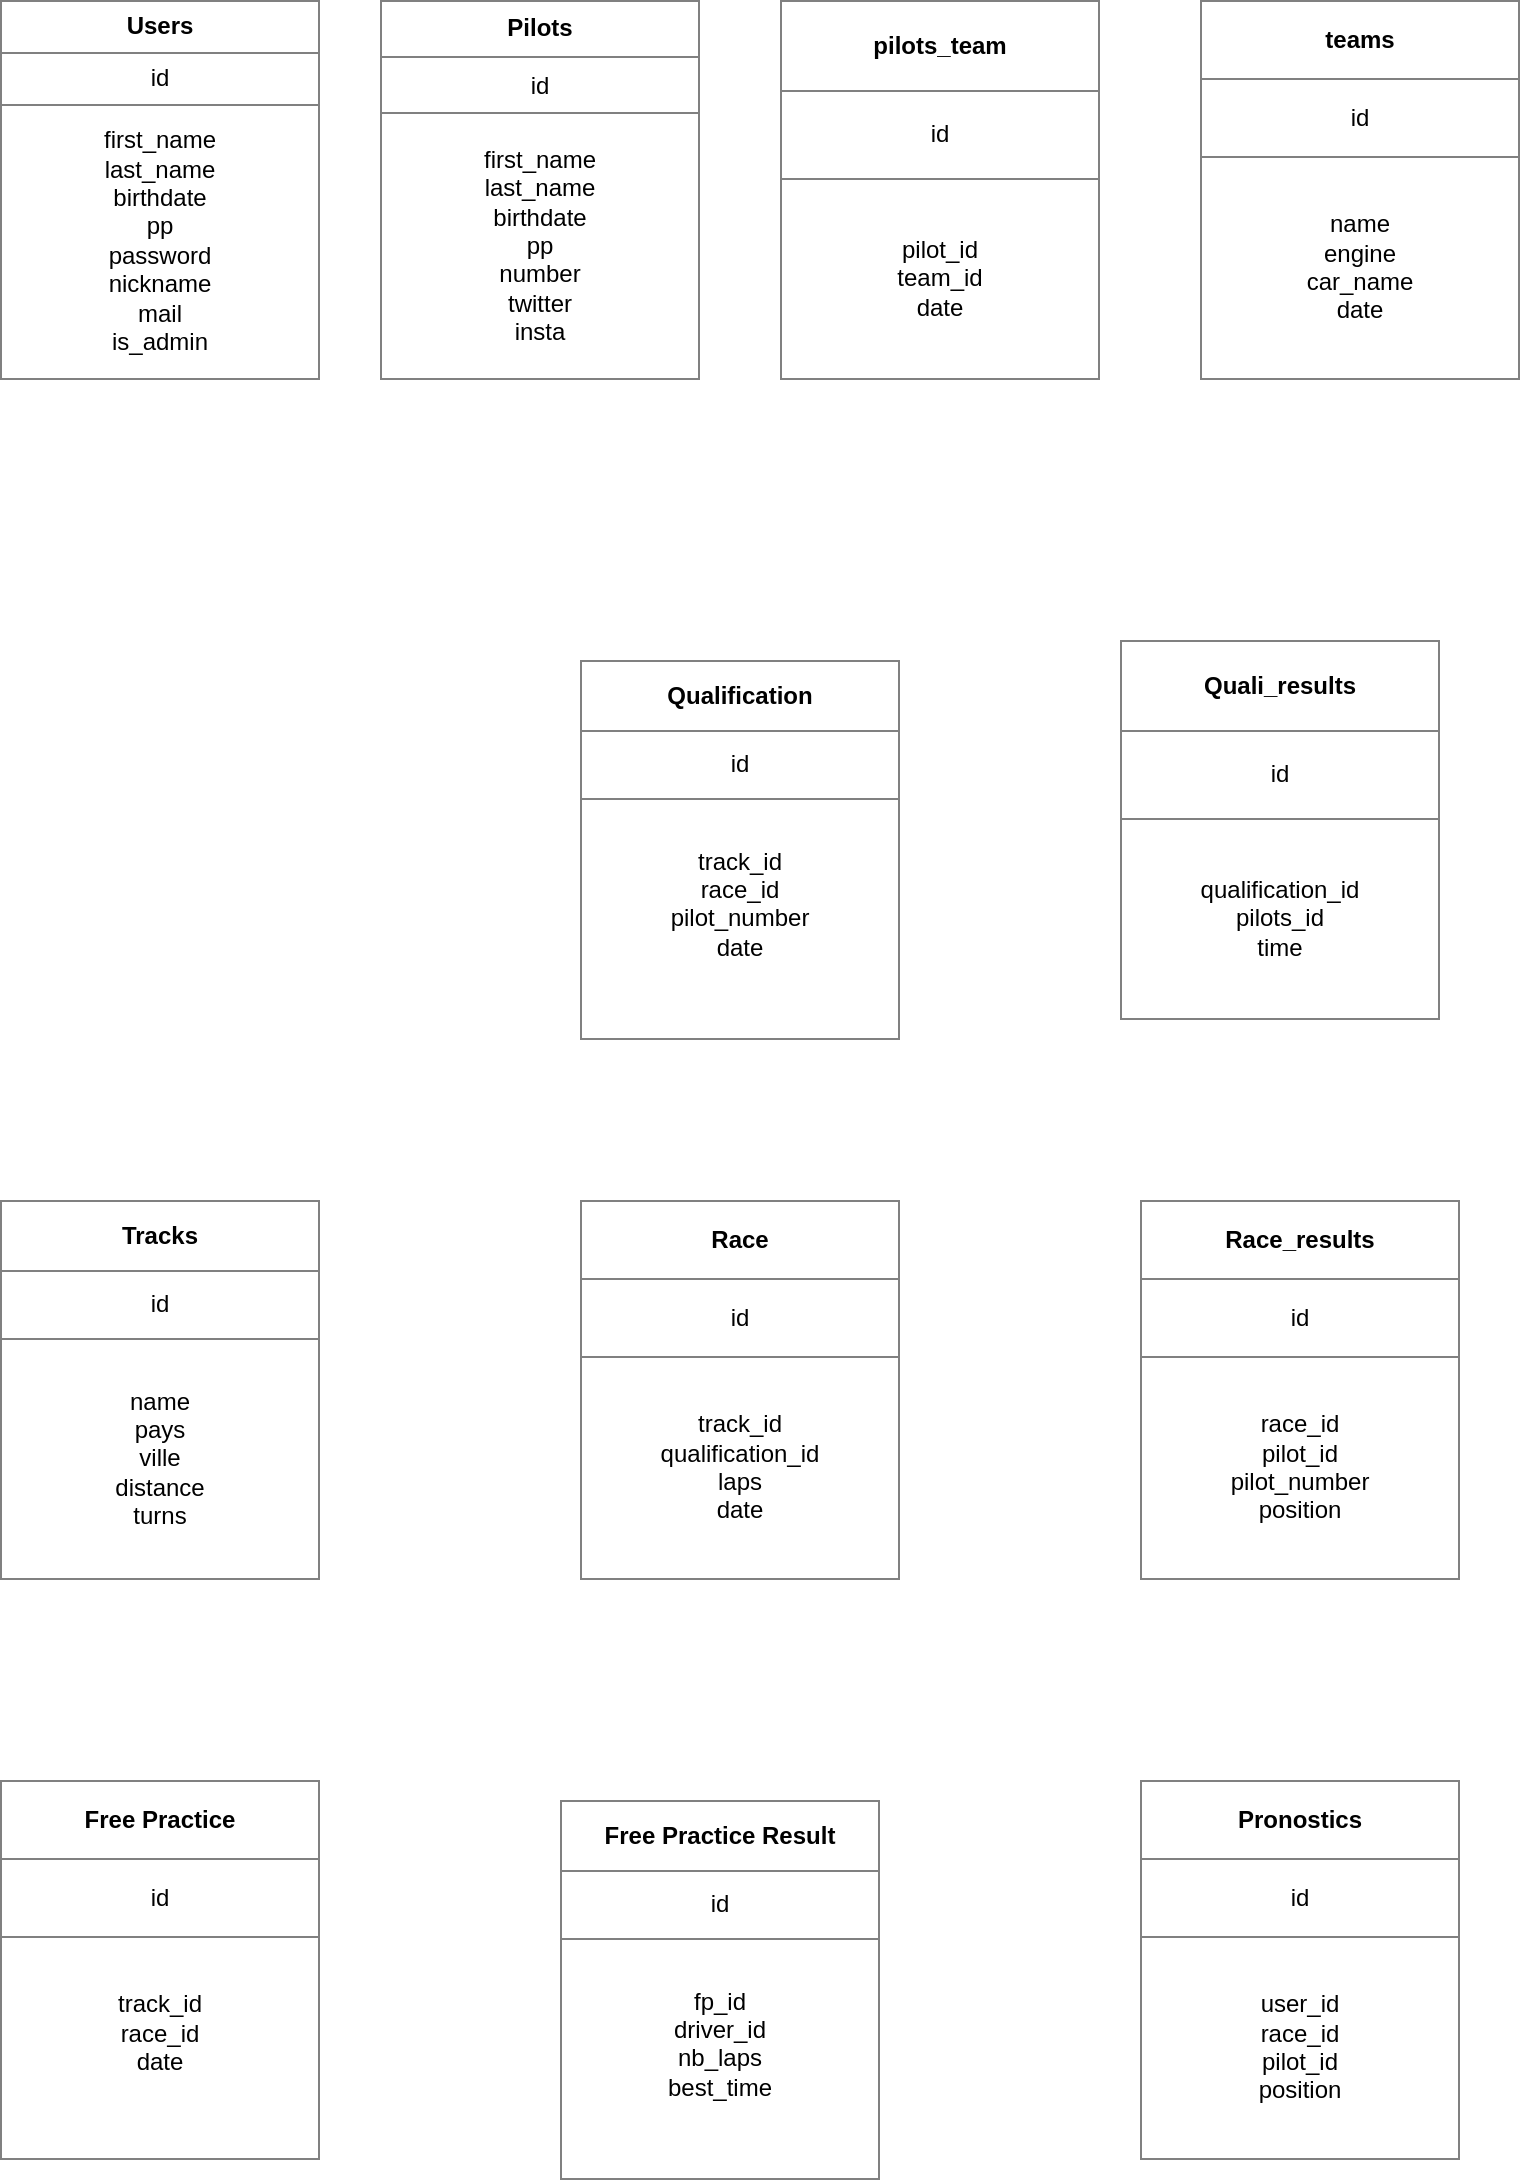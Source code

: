 <mxfile version="12.9.9" type="device"><diagram id="zQZaJZH5et5urHRRD3Zb" name="Page-1"><mxGraphModel dx="1426" dy="833" grid="1" gridSize="10" guides="1" tooltips="1" connect="1" arrows="1" fold="1" page="1" pageScale="1" pageWidth="827" pageHeight="1169" math="0" shadow="0"><root><mxCell id="0"/><mxCell id="1" parent="0"/><mxCell id="Xyptbl-YBqAfGsYxMHBt-1" value="&lt;table border=&quot;1&quot; width=&quot;100%&quot; cellpadding=&quot;4&quot; style=&quot;width: 100% ; height: 100% ; border-collapse: collapse&quot;&gt;&lt;tbody&gt;&lt;tr&gt;&lt;th align=&quot;center&quot;&gt;&lt;b&gt;Users&lt;/b&gt;&lt;/th&gt;&lt;/tr&gt;&lt;tr&gt;&lt;td align=&quot;center&quot;&gt;id&lt;/td&gt;&lt;/tr&gt;&lt;tr&gt;&lt;td align=&quot;center&quot;&gt;first_name&lt;br&gt;last_name&lt;br&gt;birthdate&lt;br&gt;pp&lt;br&gt;password&lt;br&gt;nickname&lt;br&gt;mail&lt;br&gt;is_admin&lt;/td&gt;&lt;/tr&gt;&lt;/tbody&gt;&lt;/table&gt;" style="text;html=1;strokeColor=none;fillColor=none;overflow=fill;" vertex="1" parent="1"><mxGeometry x="40" y="30" width="160" height="190" as="geometry"/></mxCell><mxCell id="Xyptbl-YBqAfGsYxMHBt-2" value="&lt;table border=&quot;1&quot; width=&quot;100%&quot; cellpadding=&quot;4&quot; style=&quot;width: 100% ; height: 100% ; border-collapse: collapse&quot;&gt;&lt;tbody&gt;&lt;tr&gt;&lt;th align=&quot;center&quot;&gt;Pilots&lt;/th&gt;&lt;/tr&gt;&lt;tr&gt;&lt;td align=&quot;center&quot;&gt;id&lt;/td&gt;&lt;/tr&gt;&lt;tr&gt;&lt;td align=&quot;center&quot;&gt;first_name&lt;br&gt;last_name&lt;br&gt;birthdate&lt;br&gt;pp&lt;br&gt;number&lt;br&gt;twitter&lt;br&gt;insta&lt;br&gt;&lt;/td&gt;&lt;/tr&gt;&lt;/tbody&gt;&lt;/table&gt;" style="text;html=1;strokeColor=none;fillColor=none;overflow=fill;" vertex="1" parent="1"><mxGeometry x="230" y="30" width="160" height="190" as="geometry"/></mxCell><mxCell id="Xyptbl-YBqAfGsYxMHBt-3" value="&lt;table border=&quot;1&quot; width=&quot;100%&quot; cellpadding=&quot;4&quot; style=&quot;width: 100% ; height: 100% ; border-collapse: collapse&quot;&gt;&lt;tbody&gt;&lt;tr&gt;&lt;th align=&quot;center&quot;&gt;Pronostics&lt;/th&gt;&lt;/tr&gt;&lt;tr&gt;&lt;td align=&quot;center&quot;&gt;id&lt;br&gt;&lt;/td&gt;&lt;/tr&gt;&lt;tr&gt;&lt;td align=&quot;center&quot;&gt;user_id&lt;br&gt;race_id&lt;br&gt;pilot_id&lt;br&gt;position&lt;/td&gt;&lt;/tr&gt;&lt;/tbody&gt;&lt;/table&gt;" style="text;html=1;strokeColor=none;fillColor=none;overflow=fill;" vertex="1" parent="1"><mxGeometry x="610" y="920" width="160" height="190" as="geometry"/></mxCell><mxCell id="Xyptbl-YBqAfGsYxMHBt-4" value="&lt;table border=&quot;1&quot; width=&quot;100%&quot; cellpadding=&quot;4&quot; style=&quot;width: 100% ; height: 100% ; border-collapse: collapse&quot;&gt;&lt;tbody&gt;&lt;tr&gt;&lt;th align=&quot;center&quot;&gt;Tracks&lt;/th&gt;&lt;/tr&gt;&lt;tr&gt;&lt;td align=&quot;center&quot;&gt;id&lt;/td&gt;&lt;/tr&gt;&lt;tr&gt;&lt;td align=&quot;center&quot;&gt;name&lt;br&gt;pays&lt;br&gt;ville&lt;br&gt;distance&lt;br&gt;turns&lt;/td&gt;&lt;/tr&gt;&lt;/tbody&gt;&lt;/table&gt;" style="text;html=1;strokeColor=none;fillColor=none;overflow=fill;" vertex="1" parent="1"><mxGeometry x="40" y="630" width="160" height="190" as="geometry"/></mxCell><mxCell id="Xyptbl-YBqAfGsYxMHBt-6" value="&lt;table border=&quot;1&quot; width=&quot;100%&quot; cellpadding=&quot;4&quot; style=&quot;width: 100% ; height: 100% ; border-collapse: collapse&quot;&gt;&lt;tbody&gt;&lt;tr&gt;&lt;th align=&quot;center&quot;&gt;Race&lt;/th&gt;&lt;/tr&gt;&lt;tr&gt;&lt;td align=&quot;center&quot;&gt;id&lt;/td&gt;&lt;/tr&gt;&lt;tr&gt;&lt;td align=&quot;center&quot;&gt;track_id&lt;br&gt;qualification_id&lt;br&gt;laps&lt;br&gt;date&lt;/td&gt;&lt;/tr&gt;&lt;/tbody&gt;&lt;/table&gt;" style="text;html=1;strokeColor=none;fillColor=none;overflow=fill;" vertex="1" parent="1"><mxGeometry x="330" y="630" width="160" height="190" as="geometry"/></mxCell><mxCell id="Xyptbl-YBqAfGsYxMHBt-7" value="&lt;table border=&quot;1&quot; width=&quot;100%&quot; cellpadding=&quot;4&quot; style=&quot;width: 100% ; height: 100% ; border-collapse: collapse&quot;&gt;&lt;tbody&gt;&lt;tr&gt;&lt;th align=&quot;center&quot;&gt;Qualification&lt;/th&gt;&lt;/tr&gt;&lt;tr&gt;&lt;td align=&quot;center&quot;&gt;id&lt;/td&gt;&lt;/tr&gt;&lt;tr&gt;&lt;td align=&quot;center&quot;&gt;track_id&lt;br&gt;race_id&lt;br&gt;pilot_number&lt;br&gt;date&lt;br&gt;&lt;br&gt;&lt;/td&gt;&lt;/tr&gt;&lt;/tbody&gt;&lt;/table&gt;" style="text;html=1;strokeColor=none;fillColor=none;overflow=fill;" vertex="1" parent="1"><mxGeometry x="330" y="360" width="160" height="190" as="geometry"/></mxCell><mxCell id="Xyptbl-YBqAfGsYxMHBt-10" value="&lt;table border=&quot;1&quot; width=&quot;100%&quot; cellpadding=&quot;4&quot; style=&quot;width: 100% ; height: 100% ; border-collapse: collapse&quot;&gt;&lt;tbody&gt;&lt;tr&gt;&lt;th align=&quot;center&quot;&gt;Quali_results&lt;/th&gt;&lt;/tr&gt;&lt;tr&gt;&lt;td align=&quot;center&quot;&gt;id&lt;/td&gt;&lt;/tr&gt;&lt;tr&gt;&lt;td align=&quot;center&quot;&gt;qualification_id&lt;br&gt;pilots_id&lt;br&gt;time&lt;/td&gt;&lt;/tr&gt;&lt;/tbody&gt;&lt;/table&gt;" style="text;html=1;strokeColor=none;fillColor=none;overflow=fill;" vertex="1" parent="1"><mxGeometry x="600" y="350" width="160" height="190" as="geometry"/></mxCell><mxCell id="Xyptbl-YBqAfGsYxMHBt-11" value="&lt;table border=&quot;1&quot; width=&quot;100%&quot; cellpadding=&quot;4&quot; style=&quot;width: 100% ; height: 100% ; border-collapse: collapse&quot;&gt;&lt;tbody&gt;&lt;tr&gt;&lt;th align=&quot;center&quot;&gt;pilots_team&lt;/th&gt;&lt;/tr&gt;&lt;tr&gt;&lt;td align=&quot;center&quot;&gt;id&lt;/td&gt;&lt;/tr&gt;&lt;tr&gt;&lt;td align=&quot;center&quot;&gt;pilot_id&lt;br&gt;team_id&lt;br&gt;date&lt;/td&gt;&lt;/tr&gt;&lt;/tbody&gt;&lt;/table&gt;" style="text;html=1;strokeColor=none;fillColor=none;overflow=fill;" vertex="1" parent="1"><mxGeometry x="430" y="30" width="160" height="190" as="geometry"/></mxCell><mxCell id="Xyptbl-YBqAfGsYxMHBt-13" value="&lt;table border=&quot;1&quot; width=&quot;100%&quot; cellpadding=&quot;4&quot; style=&quot;width: 100% ; height: 100% ; border-collapse: collapse&quot;&gt;&lt;tbody&gt;&lt;tr&gt;&lt;th align=&quot;center&quot;&gt;teams&lt;/th&gt;&lt;/tr&gt;&lt;tr&gt;&lt;td align=&quot;center&quot;&gt;id&lt;/td&gt;&lt;/tr&gt;&lt;tr&gt;&lt;td align=&quot;center&quot;&gt;name&lt;br&gt;engine&lt;br&gt;car_name&lt;br&gt;date&lt;/td&gt;&lt;/tr&gt;&lt;/tbody&gt;&lt;/table&gt;" style="text;html=1;strokeColor=none;fillColor=none;overflow=fill;" vertex="1" parent="1"><mxGeometry x="640" y="30" width="160" height="190" as="geometry"/></mxCell><mxCell id="Xyptbl-YBqAfGsYxMHBt-14" value="&lt;table border=&quot;1&quot; width=&quot;100%&quot; cellpadding=&quot;4&quot; style=&quot;width: 100% ; height: 100% ; border-collapse: collapse&quot;&gt;&lt;tbody&gt;&lt;tr&gt;&lt;th align=&quot;center&quot;&gt;Race_results&lt;/th&gt;&lt;/tr&gt;&lt;tr&gt;&lt;td align=&quot;center&quot;&gt;id&lt;/td&gt;&lt;/tr&gt;&lt;tr&gt;&lt;td align=&quot;center&quot;&gt;race_id&lt;br&gt;pilot_id&lt;br&gt;pilot_number&lt;br&gt;position&lt;br&gt;&lt;/td&gt;&lt;/tr&gt;&lt;/tbody&gt;&lt;/table&gt;" style="text;html=1;strokeColor=none;fillColor=none;overflow=fill;" vertex="1" parent="1"><mxGeometry x="610" y="630" width="160" height="190" as="geometry"/></mxCell><mxCell id="Xyptbl-YBqAfGsYxMHBt-15" value="&lt;table border=&quot;1&quot; width=&quot;100%&quot; cellpadding=&quot;4&quot; style=&quot;width: 100% ; height: 100% ; border-collapse: collapse&quot;&gt;&lt;tbody&gt;&lt;tr&gt;&lt;th align=&quot;center&quot;&gt;Free Practice&lt;/th&gt;&lt;/tr&gt;&lt;tr&gt;&lt;td align=&quot;center&quot;&gt;id&lt;/td&gt;&lt;/tr&gt;&lt;tr&gt;&lt;td align=&quot;center&quot;&gt;track_id&lt;br&gt;race_id&lt;br&gt;date&lt;br&gt;&lt;br&gt;&lt;/td&gt;&lt;/tr&gt;&lt;/tbody&gt;&lt;/table&gt;" style="text;html=1;strokeColor=none;fillColor=none;overflow=fill;" vertex="1" parent="1"><mxGeometry x="40" y="920" width="160" height="190" as="geometry"/></mxCell><mxCell id="Xyptbl-YBqAfGsYxMHBt-16" value="&lt;table border=&quot;1&quot; width=&quot;100%&quot; cellpadding=&quot;4&quot; style=&quot;width: 100% ; height: 100% ; border-collapse: collapse&quot;&gt;&lt;tbody&gt;&lt;tr&gt;&lt;th align=&quot;center&quot;&gt;Free Practice Result&lt;/th&gt;&lt;/tr&gt;&lt;tr&gt;&lt;td align=&quot;center&quot;&gt;id&lt;/td&gt;&lt;/tr&gt;&lt;tr&gt;&lt;td align=&quot;center&quot;&gt;fp_id&lt;br&gt;driver_id&lt;br&gt;nb_laps&lt;br&gt;best_time&lt;br&gt;&lt;br&gt;&lt;/td&gt;&lt;/tr&gt;&lt;/tbody&gt;&lt;/table&gt;" style="text;html=1;strokeColor=none;fillColor=none;overflow=fill;" vertex="1" parent="1"><mxGeometry x="320" y="930" width="160" height="190" as="geometry"/></mxCell></root></mxGraphModel></diagram></mxfile>